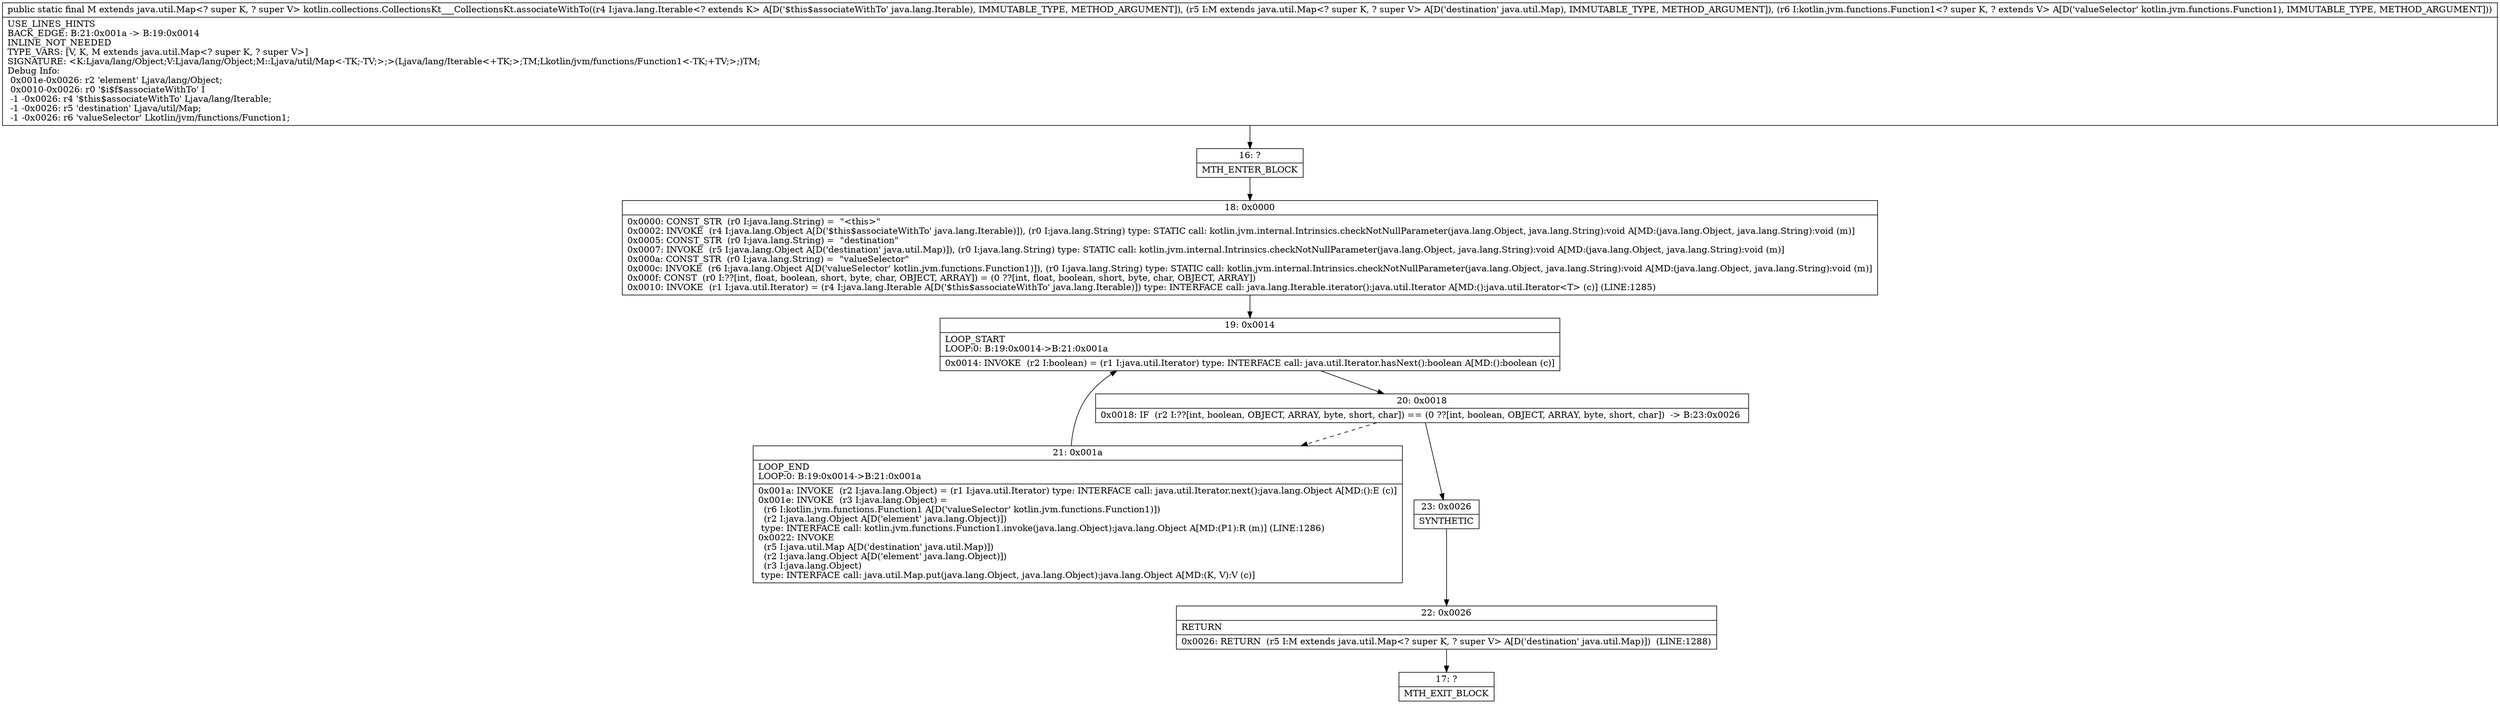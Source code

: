 digraph "CFG forkotlin.collections.CollectionsKt___CollectionsKt.associateWithTo(Ljava\/lang\/Iterable;Ljava\/util\/Map;Lkotlin\/jvm\/functions\/Function1;)Ljava\/util\/Map;" {
Node_16 [shape=record,label="{16\:\ ?|MTH_ENTER_BLOCK\l}"];
Node_18 [shape=record,label="{18\:\ 0x0000|0x0000: CONST_STR  (r0 I:java.lang.String) =  \"\<this\>\" \l0x0002: INVOKE  (r4 I:java.lang.Object A[D('$this$associateWithTo' java.lang.Iterable)]), (r0 I:java.lang.String) type: STATIC call: kotlin.jvm.internal.Intrinsics.checkNotNullParameter(java.lang.Object, java.lang.String):void A[MD:(java.lang.Object, java.lang.String):void (m)]\l0x0005: CONST_STR  (r0 I:java.lang.String) =  \"destination\" \l0x0007: INVOKE  (r5 I:java.lang.Object A[D('destination' java.util.Map)]), (r0 I:java.lang.String) type: STATIC call: kotlin.jvm.internal.Intrinsics.checkNotNullParameter(java.lang.Object, java.lang.String):void A[MD:(java.lang.Object, java.lang.String):void (m)]\l0x000a: CONST_STR  (r0 I:java.lang.String) =  \"valueSelector\" \l0x000c: INVOKE  (r6 I:java.lang.Object A[D('valueSelector' kotlin.jvm.functions.Function1)]), (r0 I:java.lang.String) type: STATIC call: kotlin.jvm.internal.Intrinsics.checkNotNullParameter(java.lang.Object, java.lang.String):void A[MD:(java.lang.Object, java.lang.String):void (m)]\l0x000f: CONST  (r0 I:??[int, float, boolean, short, byte, char, OBJECT, ARRAY]) = (0 ??[int, float, boolean, short, byte, char, OBJECT, ARRAY]) \l0x0010: INVOKE  (r1 I:java.util.Iterator) = (r4 I:java.lang.Iterable A[D('$this$associateWithTo' java.lang.Iterable)]) type: INTERFACE call: java.lang.Iterable.iterator():java.util.Iterator A[MD:():java.util.Iterator\<T\> (c)] (LINE:1285)\l}"];
Node_19 [shape=record,label="{19\:\ 0x0014|LOOP_START\lLOOP:0: B:19:0x0014\-\>B:21:0x001a\l|0x0014: INVOKE  (r2 I:boolean) = (r1 I:java.util.Iterator) type: INTERFACE call: java.util.Iterator.hasNext():boolean A[MD:():boolean (c)]\l}"];
Node_20 [shape=record,label="{20\:\ 0x0018|0x0018: IF  (r2 I:??[int, boolean, OBJECT, ARRAY, byte, short, char]) == (0 ??[int, boolean, OBJECT, ARRAY, byte, short, char])  \-\> B:23:0x0026 \l}"];
Node_21 [shape=record,label="{21\:\ 0x001a|LOOP_END\lLOOP:0: B:19:0x0014\-\>B:21:0x001a\l|0x001a: INVOKE  (r2 I:java.lang.Object) = (r1 I:java.util.Iterator) type: INTERFACE call: java.util.Iterator.next():java.lang.Object A[MD:():E (c)]\l0x001e: INVOKE  (r3 I:java.lang.Object) = \l  (r6 I:kotlin.jvm.functions.Function1 A[D('valueSelector' kotlin.jvm.functions.Function1)])\l  (r2 I:java.lang.Object A[D('element' java.lang.Object)])\l type: INTERFACE call: kotlin.jvm.functions.Function1.invoke(java.lang.Object):java.lang.Object A[MD:(P1):R (m)] (LINE:1286)\l0x0022: INVOKE  \l  (r5 I:java.util.Map A[D('destination' java.util.Map)])\l  (r2 I:java.lang.Object A[D('element' java.lang.Object)])\l  (r3 I:java.lang.Object)\l type: INTERFACE call: java.util.Map.put(java.lang.Object, java.lang.Object):java.lang.Object A[MD:(K, V):V (c)]\l}"];
Node_23 [shape=record,label="{23\:\ 0x0026|SYNTHETIC\l}"];
Node_22 [shape=record,label="{22\:\ 0x0026|RETURN\l|0x0026: RETURN  (r5 I:M extends java.util.Map\<? super K, ? super V\> A[D('destination' java.util.Map)])  (LINE:1288)\l}"];
Node_17 [shape=record,label="{17\:\ ?|MTH_EXIT_BLOCK\l}"];
MethodNode[shape=record,label="{public static final M extends java.util.Map\<? super K, ? super V\> kotlin.collections.CollectionsKt___CollectionsKt.associateWithTo((r4 I:java.lang.Iterable\<? extends K\> A[D('$this$associateWithTo' java.lang.Iterable), IMMUTABLE_TYPE, METHOD_ARGUMENT]), (r5 I:M extends java.util.Map\<? super K, ? super V\> A[D('destination' java.util.Map), IMMUTABLE_TYPE, METHOD_ARGUMENT]), (r6 I:kotlin.jvm.functions.Function1\<? super K, ? extends V\> A[D('valueSelector' kotlin.jvm.functions.Function1), IMMUTABLE_TYPE, METHOD_ARGUMENT]))  | USE_LINES_HINTS\lBACK_EDGE: B:21:0x001a \-\> B:19:0x0014\lINLINE_NOT_NEEDED\lTYPE_VARS: [V, K, M extends java.util.Map\<? super K, ? super V\>]\lSIGNATURE: \<K:Ljava\/lang\/Object;V:Ljava\/lang\/Object;M::Ljava\/util\/Map\<\-TK;\-TV;\>;\>(Ljava\/lang\/Iterable\<+TK;\>;TM;Lkotlin\/jvm\/functions\/Function1\<\-TK;+TV;\>;)TM;\lDebug Info:\l  0x001e\-0x0026: r2 'element' Ljava\/lang\/Object;\l  0x0010\-0x0026: r0 '$i$f$associateWithTo' I\l  \-1 \-0x0026: r4 '$this$associateWithTo' Ljava\/lang\/Iterable;\l  \-1 \-0x0026: r5 'destination' Ljava\/util\/Map;\l  \-1 \-0x0026: r6 'valueSelector' Lkotlin\/jvm\/functions\/Function1;\l}"];
MethodNode -> Node_16;Node_16 -> Node_18;
Node_18 -> Node_19;
Node_19 -> Node_20;
Node_20 -> Node_21[style=dashed];
Node_20 -> Node_23;
Node_21 -> Node_19;
Node_23 -> Node_22;
Node_22 -> Node_17;
}

